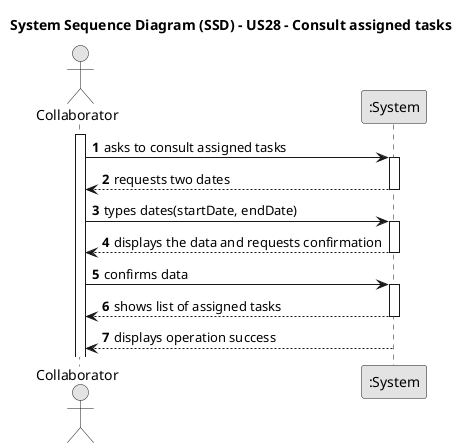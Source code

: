 @startuml
skinparam monochrome true
skinparam packageStyle rectangle
skinparam shadowing false

title System Sequence Diagram (SSD) - US28 - Consult assigned tasks

autonumber

actor "Collaborator" as Col
participant ":System" as System

activate Col

    Col -> System : asks to consult assigned tasks
    activate System

    System --> Col : requests two dates
    deactivate System

    Col->System: types dates(startDate, endDate)
    activate System

    System --> Col : displays the data and requests confirmation
    deactivate System

    Col -> System : confirms data
    activate System

    System --> Col : shows list of assigned tasks
    deactivate System

    System --> Col : displays operation success
    deactivate System

@enduml